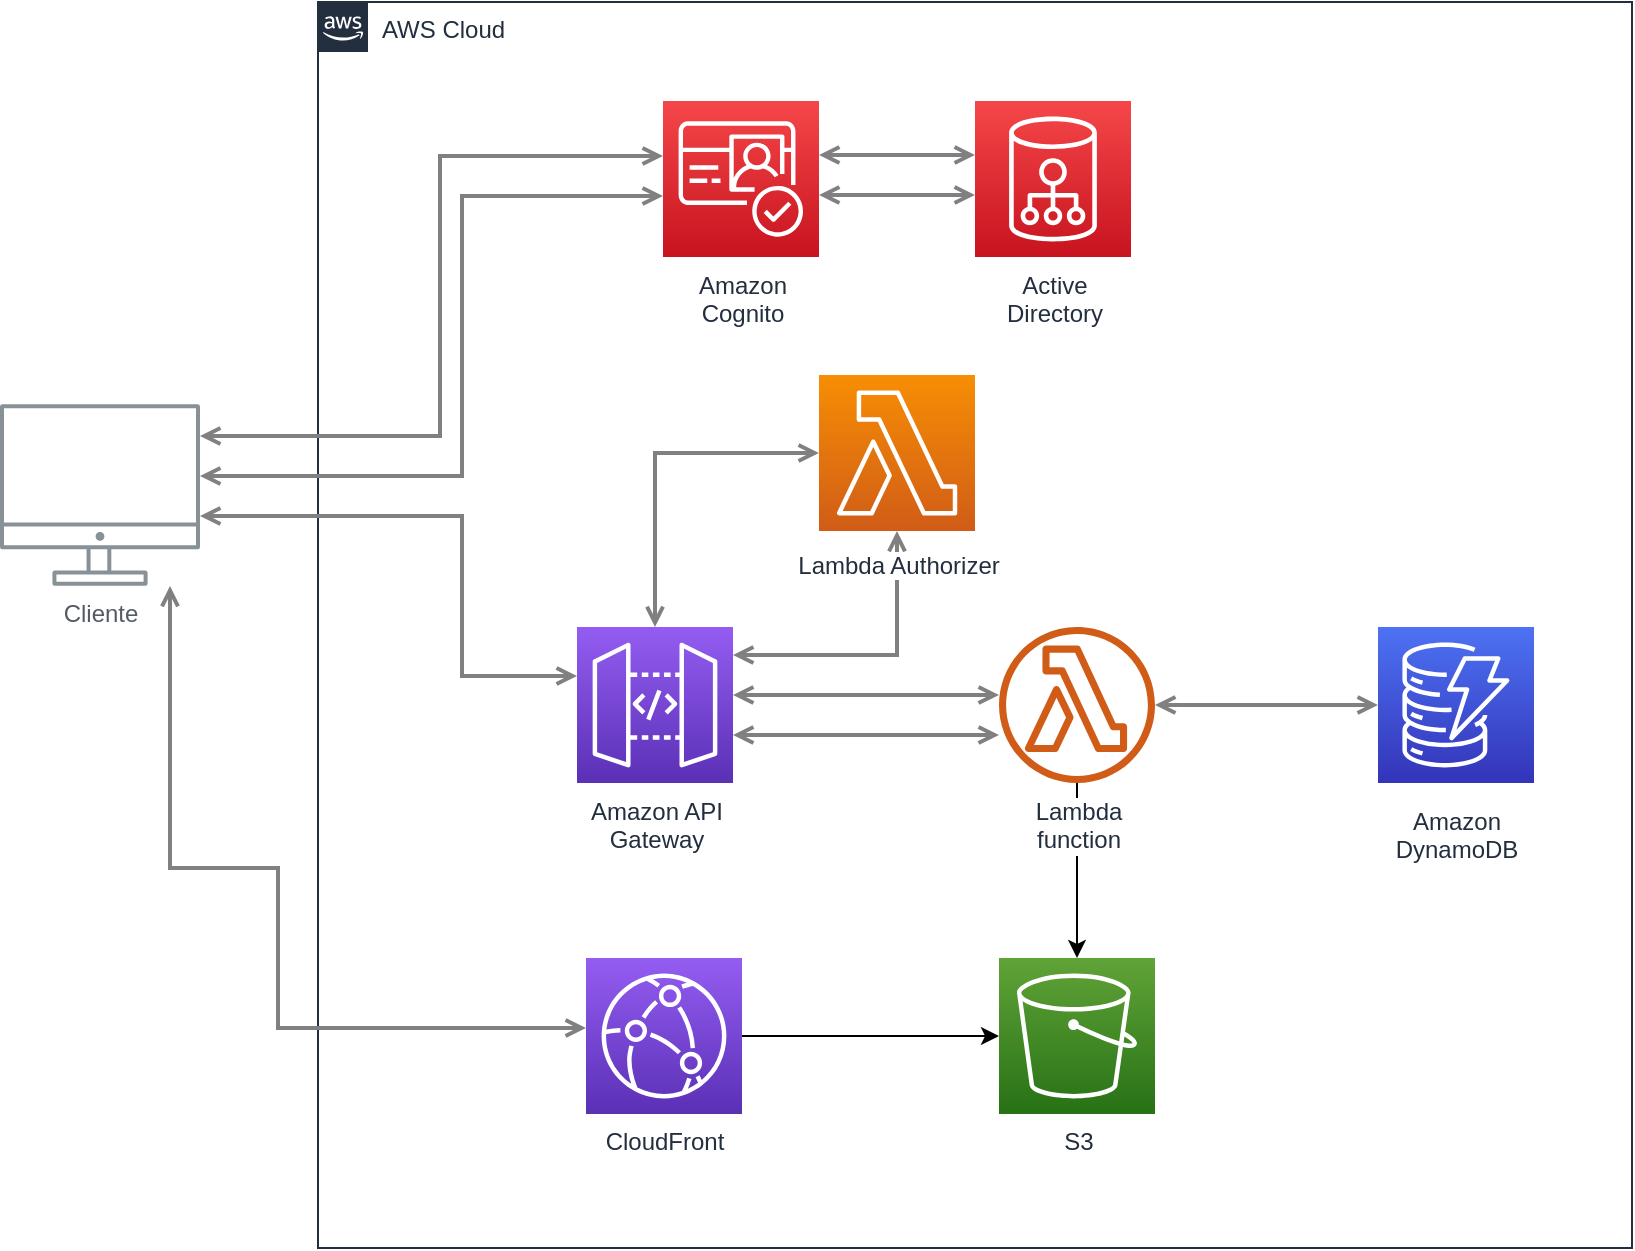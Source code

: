 <mxfile version="15.4.0" type="device" pages="3"><diagram id="Ht1M8jgEwFfnCIfOTk4-" name="Page-1"><mxGraphModel dx="1086" dy="966" grid="0" gridSize="10" guides="1" tooltips="1" connect="1" arrows="1" fold="1" page="1" pageScale="1" pageWidth="1169" pageHeight="827" math="0" shadow="0"><root><mxCell id="0"/><mxCell id="1" parent="0"/><mxCell id="mFo5EkaSAx8XXOyKVwMm-3" value="AWS Cloud" style="points=[[0,0],[0.25,0],[0.5,0],[0.75,0],[1,0],[1,0.25],[1,0.5],[1,0.75],[1,1],[0.75,1],[0.5,1],[0.25,1],[0,1],[0,0.75],[0,0.5],[0,0.25]];outlineConnect=0;gradientColor=none;html=1;whiteSpace=wrap;fontSize=12;fontStyle=0;shape=mxgraph.aws4.group;grIcon=mxgraph.aws4.group_aws_cloud_alt;strokeColor=#232F3E;fillColor=none;verticalAlign=top;align=left;spacingLeft=30;fontColor=#232F3E;dashed=0;" parent="1" vertex="1"><mxGeometry x="330" y="63" width="657" height="623" as="geometry"/></mxCell><mxCell id="UEzPUAAOIrF-is8g5C7q-124" style="edgeStyle=orthogonalEdgeStyle;rounded=0;orthogonalLoop=1;jettySize=auto;html=1;startArrow=open;startFill=0;endArrow=open;endFill=0;strokeWidth=2;strokeColor=#808080;" parent="1" source="UEzPUAAOIrF-is8g5C7q-109" target="UEzPUAAOIrF-is8g5C7q-111" edge="1"><mxGeometry relative="1" as="geometry"><Array as="points"><mxPoint x="391" y="280"/><mxPoint x="391" y="140"/></Array><mxPoint x="350.285" y="279.5" as="sourcePoint"/></mxGeometry></mxCell><mxCell id="UEzPUAAOIrF-is8g5C7q-127" style="edgeStyle=orthogonalEdgeStyle;rounded=0;orthogonalLoop=1;jettySize=auto;html=1;startArrow=open;startFill=0;endArrow=open;endFill=0;strokeWidth=2;strokeColor=#808080;" parent="1" source="UEzPUAAOIrF-is8g5C7q-109" target="UEzPUAAOIrF-is8g5C7q-114" edge="1"><mxGeometry relative="1" as="geometry"><Array as="points"><mxPoint x="402" y="320"/><mxPoint x="402" y="400"/></Array><mxPoint x="350.285" y="319.5" as="sourcePoint"/></mxGeometry></mxCell><mxCell id="UEzPUAAOIrF-is8g5C7q-125" style="edgeStyle=orthogonalEdgeStyle;rounded=0;orthogonalLoop=1;jettySize=auto;html=1;startArrow=open;startFill=0;endArrow=open;endFill=0;strokeWidth=2;strokeColor=#808080;" parent="1" source="UEzPUAAOIrF-is8g5C7q-111" target="UEzPUAAOIrF-is8g5C7q-112" edge="1"><mxGeometry relative="1" as="geometry"><Array as="points"><mxPoint x="620.5" y="139.5"/><mxPoint x="620.5" y="139.5"/></Array></mxGeometry></mxCell><mxCell id="UEzPUAAOIrF-is8g5C7q-126" style="edgeStyle=orthogonalEdgeStyle;rounded=0;orthogonalLoop=1;jettySize=auto;html=1;startArrow=open;startFill=0;endArrow=open;endFill=0;strokeWidth=2;strokeColor=#808080;" parent="1" source="UEzPUAAOIrF-is8g5C7q-113" target="UEzPUAAOIrF-is8g5C7q-114" edge="1"><mxGeometry relative="1" as="geometry"/></mxCell><mxCell id="UEzPUAAOIrF-is8g5C7q-129" style="edgeStyle=orthogonalEdgeStyle;rounded=0;orthogonalLoop=1;jettySize=auto;html=1;startArrow=open;startFill=0;endArrow=open;endFill=0;strokeWidth=2;strokeColor=#808080;" parent="1" source="UEzPUAAOIrF-is8g5C7q-114" target="UEzPUAAOIrF-is8g5C7q-115" edge="1"><mxGeometry relative="1" as="geometry"><Array as="points"><mxPoint x="600.5" y="429.5"/><mxPoint x="600.5" y="429.5"/></Array></mxGeometry></mxCell><mxCell id="UEzPUAAOIrF-is8g5C7q-132" style="edgeStyle=orthogonalEdgeStyle;rounded=0;orthogonalLoop=1;jettySize=auto;html=1;startArrow=open;startFill=0;endArrow=open;endFill=0;strokeWidth=2;strokeColor=#808080;" parent="1" source="UEzPUAAOIrF-is8g5C7q-115" target="UEzPUAAOIrF-is8g5C7q-119" edge="1"><mxGeometry relative="1" as="geometry"><Array as="points"/><mxPoint x="870" y="410" as="targetPoint"/></mxGeometry></mxCell><mxCell id="UEzPUAAOIrF-is8g5C7q-139" style="edgeStyle=orthogonalEdgeStyle;rounded=0;orthogonalLoop=1;jettySize=auto;html=1;startArrow=open;startFill=0;endArrow=open;endFill=0;strokeWidth=2;strokeColor=#808080;" parent="1" source="UEzPUAAOIrF-is8g5C7q-109" target="UEzPUAAOIrF-is8g5C7q-111" edge="1"><mxGeometry relative="1" as="geometry"><mxPoint x="350.285" y="300" as="sourcePoint"/><mxPoint x="512.5" y="162.029" as="targetPoint"/><Array as="points"><mxPoint x="402" y="300"/><mxPoint x="402" y="160"/></Array></mxGeometry></mxCell><mxCell id="UEzPUAAOIrF-is8g5C7q-141" style="edgeStyle=orthogonalEdgeStyle;rounded=0;orthogonalLoop=1;jettySize=auto;html=1;startArrow=open;startFill=0;endArrow=open;endFill=0;strokeWidth=2;strokeColor=#808080;" parent="1" source="UEzPUAAOIrF-is8g5C7q-113" target="UEzPUAAOIrF-is8g5C7q-114" edge="1"><mxGeometry relative="1" as="geometry"><mxPoint x="590.5" y="298.224" as="sourcePoint"/><mxPoint x="508.466" y="385.5" as="targetPoint"/><Array as="points"><mxPoint x="619.5" y="389.5"/></Array></mxGeometry></mxCell><mxCell id="UEzPUAAOIrF-is8g5C7q-142" style="edgeStyle=orthogonalEdgeStyle;rounded=0;orthogonalLoop=1;jettySize=auto;html=1;startArrow=open;startFill=0;endArrow=open;endFill=0;strokeWidth=2;strokeColor=#808080;" parent="1" source="UEzPUAAOIrF-is8g5C7q-114" target="UEzPUAAOIrF-is8g5C7q-115" edge="1"><mxGeometry relative="1" as="geometry"><mxPoint x="547.5" y="424.5" as="sourcePoint"/><mxPoint x="680.5" y="424.5" as="targetPoint"/><Array as="points"><mxPoint x="600.5" y="409.5"/><mxPoint x="600.5" y="409.5"/></Array></mxGeometry></mxCell><mxCell id="UEzPUAAOIrF-is8g5C7q-143" style="edgeStyle=orthogonalEdgeStyle;rounded=0;orthogonalLoop=1;jettySize=auto;html=1;startArrow=open;startFill=0;endArrow=open;endFill=0;strokeWidth=2;strokeColor=#808080;" parent="1" source="UEzPUAAOIrF-is8g5C7q-111" target="UEzPUAAOIrF-is8g5C7q-112" edge="1"><mxGeometry relative="1" as="geometry"><mxPoint x="590.5" y="149.5" as="sourcePoint"/><mxPoint x="668.5" y="149.5" as="targetPoint"/><Array as="points"><mxPoint x="620.5" y="159.5"/><mxPoint x="620.5" y="159.5"/></Array></mxGeometry></mxCell><mxCell id="UEzPUAAOIrF-is8g5C7q-109" value="Cliente" style="outlineConnect=0;gradientColor=none;fontColor=#545B64;strokeColor=none;fillColor=#879196;dashed=0;verticalLabelPosition=bottom;verticalAlign=top;align=center;html=1;fontSize=12;fontStyle=0;aspect=fixed;shape=mxgraph.aws4.illustration_desktop;pointerEvents=1;labelBackgroundColor=#ffffff;" parent="1" vertex="1"><mxGeometry x="171" y="264" width="100" height="91" as="geometry"/></mxCell><mxCell id="UEzPUAAOIrF-is8g5C7q-111" value="Amazon &lt;br&gt;Cognito" style="outlineConnect=0;fontColor=#232F3E;gradientColor=#F54749;gradientDirection=north;fillColor=#C7131F;strokeColor=#ffffff;dashed=0;verticalLabelPosition=bottom;verticalAlign=top;align=center;html=1;fontSize=12;fontStyle=0;aspect=fixed;shape=mxgraph.aws4.resourceIcon;resIcon=mxgraph.aws4.cognito;labelBackgroundColor=#ffffff;" parent="1" vertex="1"><mxGeometry x="502.5" y="112.5" width="78" height="78" as="geometry"/></mxCell><mxCell id="UEzPUAAOIrF-is8g5C7q-112" value="Active&lt;br&gt;Directory" style="outlineConnect=0;fontColor=#232F3E;gradientColor=#F54749;gradientDirection=north;fillColor=#C7131F;strokeColor=#ffffff;dashed=0;verticalLabelPosition=bottom;verticalAlign=top;align=center;html=1;fontSize=12;fontStyle=0;aspect=fixed;shape=mxgraph.aws4.resourceIcon;resIcon=mxgraph.aws4.cloud_directory;labelBackgroundColor=#ffffff;" parent="1" vertex="1"><mxGeometry x="658.5" y="112.5" width="78" height="78" as="geometry"/></mxCell><mxCell id="UEzPUAAOIrF-is8g5C7q-113" value="Lambda Authorizer" style="outlineConnect=0;fontColor=#232F3E;gradientColor=#F78E04;gradientDirection=north;fillColor=#D05C17;strokeColor=#ffffff;dashed=0;verticalLabelPosition=bottom;verticalAlign=top;align=center;html=1;fontSize=12;fontStyle=0;aspect=fixed;shape=mxgraph.aws4.resourceIcon;resIcon=mxgraph.aws4.lambda;labelBackgroundColor=#ffffff;spacingTop=3;" parent="1" vertex="1"><mxGeometry x="580.5" y="249.5" width="78" height="78" as="geometry"/></mxCell><mxCell id="UEzPUAAOIrF-is8g5C7q-114" value="Amazon API&lt;br&gt;Gateway&lt;br&gt;" style="outlineConnect=0;fontColor=#232F3E;gradientColor=#945DF2;gradientDirection=north;fillColor=#5A30B5;strokeColor=#ffffff;dashed=0;verticalLabelPosition=bottom;verticalAlign=top;align=center;html=1;fontSize=12;fontStyle=0;aspect=fixed;shape=mxgraph.aws4.resourceIcon;resIcon=mxgraph.aws4.api_gateway;labelBackgroundColor=#ffffff;" parent="1" vertex="1"><mxGeometry x="459.5" y="375.5" width="78" height="78" as="geometry"/></mxCell><mxCell id="c5Mf4GdkGvzexE9OfMMZ-2" value="" style="edgeStyle=orthogonalEdgeStyle;rounded=0;orthogonalLoop=1;jettySize=auto;html=1;" parent="1" source="UEzPUAAOIrF-is8g5C7q-115" target="c5Mf4GdkGvzexE9OfMMZ-1" edge="1"><mxGeometry relative="1" as="geometry"/></mxCell><mxCell id="UEzPUAAOIrF-is8g5C7q-115" value="Lambda&lt;br&gt;function" style="outlineConnect=0;fontColor=#232F3E;gradientColor=none;fillColor=#D05C17;strokeColor=none;dashed=0;verticalLabelPosition=bottom;verticalAlign=top;align=center;html=1;fontSize=12;fontStyle=0;aspect=fixed;pointerEvents=1;shape=mxgraph.aws4.lambda_function;labelBackgroundColor=#ffffff;" parent="1" vertex="1"><mxGeometry x="670.5" y="375.5" width="78" height="78" as="geometry"/></mxCell><mxCell id="UEzPUAAOIrF-is8g5C7q-119" value="Amazon&lt;br&gt;DynamoDB&lt;br&gt;" style="outlineConnect=0;fontColor=#232F3E;gradientColor=#4D72F3;gradientDirection=north;fillColor=#3334B9;strokeColor=#ffffff;dashed=0;verticalLabelPosition=bottom;verticalAlign=top;align=center;html=1;fontSize=12;fontStyle=0;aspect=fixed;shape=mxgraph.aws4.resourceIcon;resIcon=mxgraph.aws4.dynamodb;labelBackgroundColor=#ffffff;spacingTop=5;" parent="1" vertex="1"><mxGeometry x="860.0" y="375.5" width="78" height="78" as="geometry"/></mxCell><mxCell id="c5Mf4GdkGvzexE9OfMMZ-1" value="S3" style="sketch=0;points=[[0,0,0],[0.25,0,0],[0.5,0,0],[0.75,0,0],[1,0,0],[0,1,0],[0.25,1,0],[0.5,1,0],[0.75,1,0],[1,1,0],[0,0.25,0],[0,0.5,0],[0,0.75,0],[1,0.25,0],[1,0.5,0],[1,0.75,0]];outlineConnect=0;fontColor=#232F3E;gradientColor=#60A337;gradientDirection=north;fillColor=#277116;strokeColor=#ffffff;dashed=0;verticalLabelPosition=bottom;verticalAlign=top;align=center;html=1;fontSize=12;fontStyle=0;aspect=fixed;shape=mxgraph.aws4.resourceIcon;resIcon=mxgraph.aws4.s3;" parent="1" vertex="1"><mxGeometry x="670.5" y="541" width="78" height="78" as="geometry"/></mxCell><mxCell id="lFYGFiBwrJDPJQBs02ER-4" style="edgeStyle=orthogonalEdgeStyle;rounded=0;orthogonalLoop=1;jettySize=auto;html=1;" parent="1" source="lFYGFiBwrJDPJQBs02ER-1" target="c5Mf4GdkGvzexE9OfMMZ-1" edge="1"><mxGeometry relative="1" as="geometry"/></mxCell><mxCell id="lFYGFiBwrJDPJQBs02ER-1" value="CloudFront" style="sketch=0;points=[[0,0,0],[0.25,0,0],[0.5,0,0],[0.75,0,0],[1,0,0],[0,1,0],[0.25,1,0],[0.5,1,0],[0.75,1,0],[1,1,0],[0,0.25,0],[0,0.5,0],[0,0.75,0],[1,0.25,0],[1,0.5,0],[1,0.75,0]];outlineConnect=0;fontColor=#232F3E;gradientColor=#945DF2;gradientDirection=north;fillColor=#5A30B5;strokeColor=#ffffff;dashed=0;verticalLabelPosition=bottom;verticalAlign=top;align=center;html=1;fontSize=12;fontStyle=0;aspect=fixed;shape=mxgraph.aws4.resourceIcon;resIcon=mxgraph.aws4.cloudfront;" parent="1" vertex="1"><mxGeometry x="464" y="541" width="78" height="78" as="geometry"/></mxCell><mxCell id="oXmO7fp7e9xLLPIQp-6g-2" style="edgeStyle=orthogonalEdgeStyle;rounded=0;orthogonalLoop=1;jettySize=auto;html=1;startArrow=open;startFill=0;endArrow=open;endFill=0;strokeWidth=2;strokeColor=#808080;" parent="1" source="UEzPUAAOIrF-is8g5C7q-109" target="lFYGFiBwrJDPJQBs02ER-1" edge="1"><mxGeometry relative="1" as="geometry"><Array as="points"><mxPoint x="256" y="496"/><mxPoint x="310" y="496"/><mxPoint x="310" y="576"/></Array><mxPoint x="179" y="496" as="sourcePoint"/><mxPoint x="367.5" y="576" as="targetPoint"/></mxGeometry></mxCell></root></mxGraphModel></diagram><diagram name="Copy of Page-2" id="VWBTQkjec27DeLgi0OwK"><mxGraphModel dx="1086" dy="966" grid="0" gridSize="10" guides="1" tooltips="1" connect="1" arrows="1" fold="1" page="1" pageScale="1" pageWidth="1169" pageHeight="827" background="none" math="0" shadow="1"><root><mxCell id="75SngL7OQuc_Qd02LCVd-0"/><mxCell id="75SngL7OQuc_Qd02LCVd-1" parent="75SngL7OQuc_Qd02LCVd-0"/><mxCell id="75SngL7OQuc_Qd02LCVd-2" value="AWS Cloud" style="points=[[0,0],[0.25,0],[0.5,0],[0.75,0],[1,0],[1,0.25],[1,0.5],[1,0.75],[1,1],[0.75,1],[0.5,1],[0.25,1],[0,1],[0,0.75],[0,0.5],[0,0.25]];outlineConnect=0;gradientColor=none;html=1;whiteSpace=wrap;fontSize=12;fontStyle=0;shape=mxgraph.aws4.group;grIcon=mxgraph.aws4.group_aws_cloud_alt;strokeColor=#232F3E;fillColor=none;verticalAlign=top;align=left;spacingLeft=30;fontColor=#232F3E;dashed=0;" parent="75SngL7OQuc_Qd02LCVd-1" vertex="1"><mxGeometry x="223.5" y="378" width="516.5" height="332" as="geometry"/></mxCell><mxCell id="75SngL7OQuc_Qd02LCVd-3" value="" style="shape=image;verticalLabelPosition=bottom;labelBackgroundColor=#ffffff;verticalAlign=top;aspect=fixed;imageAspect=0;image=https://awscomputeblogimages.s3-us-west-2.amazonaws.com/urlshortener_admin.png;" parent="75SngL7OQuc_Qd02LCVd-1" vertex="1"><mxGeometry x="480" y="539.91" width="242" height="160.09" as="geometry"/></mxCell><mxCell id="75SngL7OQuc_Qd02LCVd-4" value="" style="shape=image;verticalLabelPosition=bottom;labelBackgroundColor=#ffffff;verticalAlign=top;aspect=fixed;imageAspect=0;image=https://awscomputeblogimages.s3-us-west-2.amazonaws.com/urlshortener_url.png;" parent="75SngL7OQuc_Qd02LCVd-1" vertex="1"><mxGeometry x="40" y="1145.86" width="233" height="154.14" as="geometry"/></mxCell><mxCell id="75SngL7OQuc_Qd02LCVd-5" style="edgeStyle=orthogonalEdgeStyle;rounded=0;orthogonalLoop=1;jettySize=auto;html=1;" parent="75SngL7OQuc_Qd02LCVd-1" source="75SngL7OQuc_Qd02LCVd-6" target="75SngL7OQuc_Qd02LCVd-8" edge="1"><mxGeometry relative="1" as="geometry"/></mxCell><mxCell id="75SngL7OQuc_Qd02LCVd-6" value="" style="shape=image;verticalLabelPosition=bottom;labelBackgroundColor=#ffffff;verticalAlign=top;aspect=fixed;imageAspect=0;image=https://miro.medium.com/max/1400/1*Fa5CfrBupId1VTVYmEI7iw.png;" parent="75SngL7OQuc_Qd02LCVd-1" vertex="1"><mxGeometry x="211" y="60.0" width="240" height="180.92" as="geometry"/></mxCell><mxCell id="75SngL7OQuc_Qd02LCVd-7" style="edgeStyle=orthogonalEdgeStyle;rounded=0;orthogonalLoop=1;jettySize=auto;html=1;" parent="75SngL7OQuc_Qd02LCVd-1" source="75SngL7OQuc_Qd02LCVd-8" target="75SngL7OQuc_Qd02LCVd-9" edge="1"><mxGeometry relative="1" as="geometry"/></mxCell><mxCell id="75SngL7OQuc_Qd02LCVd-8" value="Amazon &lt;br&gt;Cognito" style="outlineConnect=0;fontColor=#232F3E;gradientColor=#F54749;gradientDirection=north;fillColor=#C7131F;strokeColor=#ffffff;dashed=0;verticalLabelPosition=bottom;verticalAlign=top;align=center;html=1;fontSize=12;fontStyle=0;aspect=fixed;shape=mxgraph.aws4.resourceIcon;resIcon=mxgraph.aws4.cognito;labelBackgroundColor=#ffffff;" parent="75SngL7OQuc_Qd02LCVd-1" vertex="1"><mxGeometry x="571" y="111.46" width="78" height="78" as="geometry"/></mxCell><mxCell id="75SngL7OQuc_Qd02LCVd-9" value="Users" style="outlineConnect=0;fontColor=#232F3E;gradientColor=#F54749;gradientDirection=north;fillColor=#C7131F;strokeColor=#ffffff;dashed=0;verticalLabelPosition=bottom;verticalAlign=top;align=center;html=1;fontSize=12;fontStyle=0;aspect=fixed;shape=mxgraph.aws4.resourceIcon;resIcon=mxgraph.aws4.cloud_directory;labelBackgroundColor=#ffffff;" parent="75SngL7OQuc_Qd02LCVd-1" vertex="1"><mxGeometry x="731" y="111.46" width="78" height="78" as="geometry"/></mxCell><mxCell id="75SngL7OQuc_Qd02LCVd-10" style="edgeStyle=orthogonalEdgeStyle;rounded=0;orthogonalLoop=1;jettySize=auto;html=1;" parent="75SngL7OQuc_Qd02LCVd-1" source="75SngL7OQuc_Qd02LCVd-16" target="75SngL7OQuc_Qd02LCVd-13" edge="1"><mxGeometry relative="1" as="geometry"><mxPoint x="210" y="459.583" as="sourcePoint"/></mxGeometry></mxCell><mxCell id="75SngL7OQuc_Qd02LCVd-11" value="GET /admin/index.html" style="edgeLabel;html=1;align=center;verticalAlign=middle;resizable=0;points=[];" parent="75SngL7OQuc_Qd02LCVd-10" vertex="1" connectable="0"><mxGeometry x="-0.732" y="-2" relative="1" as="geometry"><mxPoint x="52" y="-15" as="offset"/></mxGeometry></mxCell><mxCell id="75SngL7OQuc_Qd02LCVd-12" style="edgeStyle=orthogonalEdgeStyle;rounded=0;orthogonalLoop=1;jettySize=auto;html=1;" parent="75SngL7OQuc_Qd02LCVd-1" source="75SngL7OQuc_Qd02LCVd-13" target="75SngL7OQuc_Qd02LCVd-15" edge="1"><mxGeometry relative="1" as="geometry"/></mxCell><mxCell id="75SngL7OQuc_Qd02LCVd-13" value="CloudFront" style="sketch=0;points=[[0,0,0],[0.25,0,0],[0.5,0,0],[0.75,0,0],[1,0,0],[0,1,0],[0.25,1,0],[0.5,1,0],[0.75,1,0],[1,1,0],[0,0.25,0],[0,0.5,0],[0,0.75,0],[1,0.25,0],[1,0.5,0],[1,0.75,0]];outlineConnect=0;fontColor=#232F3E;gradientColor=#945DF2;gradientDirection=north;fillColor=#5A30B5;strokeColor=#ffffff;dashed=0;verticalLabelPosition=bottom;verticalAlign=top;align=center;html=1;fontSize=12;fontStyle=0;aspect=fixed;shape=mxgraph.aws4.resourceIcon;resIcon=mxgraph.aws4.cloudfront;" parent="75SngL7OQuc_Qd02LCVd-1" vertex="1"><mxGeometry x="350" y="404" width="78" height="78" as="geometry"/></mxCell><mxCell id="75SngL7OQuc_Qd02LCVd-14" style="edgeStyle=orthogonalEdgeStyle;rounded=0;orthogonalLoop=1;jettySize=auto;html=1;" parent="75SngL7OQuc_Qd02LCVd-1" source="75SngL7OQuc_Qd02LCVd-15" target="75SngL7OQuc_Qd02LCVd-3" edge="1"><mxGeometry relative="1" as="geometry"/></mxCell><mxCell id="75SngL7OQuc_Qd02LCVd-15" value="S3" style="sketch=0;points=[[0,0,0],[0.25,0,0],[0.5,0,0],[0.75,0,0],[1,0,0],[0,1,0],[0.25,1,0],[0.5,1,0],[0.75,1,0],[1,1,0],[0,0.25,0],[0,0.5,0],[0,0.75,0],[1,0.25,0],[1,0.5,0],[1,0.75,0]];outlineConnect=0;fontColor=#232F3E;gradientColor=#60A337;gradientDirection=north;fillColor=#277116;strokeColor=#ffffff;dashed=0;verticalLabelPosition=bottom;verticalAlign=top;align=center;html=1;fontSize=12;fontStyle=0;aspect=fixed;shape=mxgraph.aws4.resourceIcon;resIcon=mxgraph.aws4.s3;" parent="75SngL7OQuc_Qd02LCVd-1" vertex="1"><mxGeometry x="546" y="404" width="78" height="78" as="geometry"/></mxCell><mxCell id="75SngL7OQuc_Qd02LCVd-16" value="devices" style="sketch=0;outlineConnect=0;gradientColor=none;fontColor=#545B64;strokeColor=none;fillColor=#879196;dashed=0;verticalLabelPosition=bottom;verticalAlign=top;align=center;html=1;fontSize=12;fontStyle=0;aspect=fixed;shape=mxgraph.aws4.illustration_devices;pointerEvents=1" parent="75SngL7OQuc_Qd02LCVd-1" vertex="1"><mxGeometry x="80" y="406.5" width="100" height="73" as="geometry"/></mxCell><mxCell id="75SngL7OQuc_Qd02LCVd-17" style="edgeStyle=orthogonalEdgeStyle;rounded=0;orthogonalLoop=1;jettySize=auto;html=1;" parent="75SngL7OQuc_Qd02LCVd-1" source="75SngL7OQuc_Qd02LCVd-20" target="75SngL7OQuc_Qd02LCVd-29" edge="1"><mxGeometry relative="1" as="geometry"><Array as="points"><mxPoint x="370" y="939"/></Array></mxGeometry></mxCell><mxCell id="75SngL7OQuc_Qd02LCVd-18" value="POST /prod" style="edgeLabel;html=1;align=center;verticalAlign=middle;resizable=0;points=[];" parent="75SngL7OQuc_Qd02LCVd-17" vertex="1" connectable="0"><mxGeometry x="-0.736" y="-2" relative="1" as="geometry"><mxPoint x="25" y="-11" as="offset"/></mxGeometry></mxCell><mxCell id="75SngL7OQuc_Qd02LCVd-19" style="edgeStyle=orthogonalEdgeStyle;rounded=0;orthogonalLoop=1;jettySize=auto;html=1;" parent="75SngL7OQuc_Qd02LCVd-1" source="75SngL7OQuc_Qd02LCVd-20" target="75SngL7OQuc_Qd02LCVd-4" edge="1"><mxGeometry relative="1" as="geometry"/></mxCell><mxCell id="75SngL7OQuc_Qd02LCVd-20" value="" style="shape=image;verticalLabelPosition=bottom;labelBackgroundColor=#ffffff;verticalAlign=top;aspect=fixed;imageAspect=0;image=https://awscomputeblogimages.s3-us-west-2.amazonaws.com/urlshortener_admin.png;" parent="75SngL7OQuc_Qd02LCVd-1" vertex="1"><mxGeometry x="35.5" y="858.96" width="242" height="160.09" as="geometry"/></mxCell><mxCell id="75SngL7OQuc_Qd02LCVd-21" value="AWS Cloud" style="points=[[0,0],[0.25,0],[0.5,0],[0.75,0],[1,0],[1,0.25],[1,0.5],[1,0.75],[1,1],[0.75,1],[0.5,1],[0.25,1],[0,1],[0,0.75],[0,0.5],[0,0.25]];outlineConnect=0;gradientColor=none;html=1;whiteSpace=wrap;fontSize=12;fontStyle=0;shape=mxgraph.aws4.group;grIcon=mxgraph.aws4.group_aws_cloud_alt;strokeColor=#232F3E;fillColor=none;verticalAlign=top;align=left;spacingLeft=30;fontColor=#232F3E;dashed=0;" parent="75SngL7OQuc_Qd02LCVd-1" vertex="1"><mxGeometry x="326" y="858.96" width="516.5" height="481.04" as="geometry"/></mxCell><mxCell id="75SngL7OQuc_Qd02LCVd-22" style="edgeStyle=orthogonalEdgeStyle;rounded=0;orthogonalLoop=1;jettySize=auto;html=1;startArrow=open;startFill=0;endArrow=open;endFill=0;strokeWidth=2;strokeColor=#808080;" parent="75SngL7OQuc_Qd02LCVd-1" source="75SngL7OQuc_Qd02LCVd-27" target="75SngL7OQuc_Qd02LCVd-29" edge="1"><mxGeometry relative="1" as="geometry"><Array as="points"><mxPoint x="400" y="939"/></Array></mxGeometry></mxCell><mxCell id="75SngL7OQuc_Qd02LCVd-23" style="edgeStyle=orthogonalEdgeStyle;rounded=0;orthogonalLoop=1;jettySize=auto;html=1;startArrow=open;startFill=0;endArrow=open;endFill=0;strokeWidth=2;strokeColor=#808080;" parent="75SngL7OQuc_Qd02LCVd-1" source="75SngL7OQuc_Qd02LCVd-29" target="75SngL7OQuc_Qd02LCVd-31" edge="1"><mxGeometry relative="1" as="geometry"><Array as="points"><mxPoint x="491" y="1080"/><mxPoint x="491" y="1080"/></Array></mxGeometry></mxCell><mxCell id="75SngL7OQuc_Qd02LCVd-24" style="edgeStyle=orthogonalEdgeStyle;rounded=0;orthogonalLoop=1;jettySize=auto;html=1;startArrow=open;startFill=0;endArrow=open;endFill=0;strokeWidth=2;strokeColor=#808080;" parent="75SngL7OQuc_Qd02LCVd-1" source="75SngL7OQuc_Qd02LCVd-31" target="75SngL7OQuc_Qd02LCVd-32" edge="1"><mxGeometry relative="1" as="geometry"><Array as="points"/><mxPoint x="760.5" y="1060.5" as="targetPoint"/></mxGeometry></mxCell><mxCell id="75SngL7OQuc_Qd02LCVd-25" style="edgeStyle=orthogonalEdgeStyle;rounded=0;orthogonalLoop=1;jettySize=auto;html=1;startArrow=open;startFill=0;endArrow=open;endFill=0;strokeWidth=2;strokeColor=#808080;" parent="75SngL7OQuc_Qd02LCVd-1" source="75SngL7OQuc_Qd02LCVd-27" target="75SngL7OQuc_Qd02LCVd-29" edge="1"><mxGeometry relative="1" as="geometry"><mxPoint x="481" y="948.724" as="sourcePoint"/><mxPoint x="398.966" y="1036" as="targetPoint"/><Array as="points"><mxPoint x="510" y="1040"/></Array></mxGeometry></mxCell><mxCell id="75SngL7OQuc_Qd02LCVd-26" style="edgeStyle=orthogonalEdgeStyle;rounded=0;orthogonalLoop=1;jettySize=auto;html=1;startArrow=open;startFill=0;endArrow=open;endFill=0;strokeWidth=2;strokeColor=#808080;" parent="75SngL7OQuc_Qd02LCVd-1" source="75SngL7OQuc_Qd02LCVd-29" target="75SngL7OQuc_Qd02LCVd-31" edge="1"><mxGeometry relative="1" as="geometry"><mxPoint x="438" y="1075" as="sourcePoint"/><mxPoint x="571" y="1075" as="targetPoint"/><Array as="points"><mxPoint x="491" y="1060"/><mxPoint x="491" y="1060"/></Array></mxGeometry></mxCell><mxCell id="75SngL7OQuc_Qd02LCVd-27" value="Lambda Authorizer" style="outlineConnect=0;fontColor=#232F3E;gradientColor=#F78E04;gradientDirection=north;fillColor=#D05C17;strokeColor=#ffffff;dashed=0;verticalLabelPosition=bottom;verticalAlign=top;align=center;html=1;fontSize=12;fontStyle=0;aspect=fixed;shape=mxgraph.aws4.resourceIcon;resIcon=mxgraph.aws4.lambda;labelBackgroundColor=#ffffff;spacingTop=3;" parent="75SngL7OQuc_Qd02LCVd-1" vertex="1"><mxGeometry x="471" y="900" width="78" height="78" as="geometry"/></mxCell><mxCell id="75SngL7OQuc_Qd02LCVd-28" style="edgeStyle=orthogonalEdgeStyle;rounded=0;orthogonalLoop=1;jettySize=auto;html=1;entryX=0.998;entryY=0.72;entryDx=0;entryDy=0;entryPerimeter=0;" parent="75SngL7OQuc_Qd02LCVd-1" source="75SngL7OQuc_Qd02LCVd-29" target="75SngL7OQuc_Qd02LCVd-20" edge="1"><mxGeometry relative="1" as="geometry"/></mxCell><mxCell id="75SngL7OQuc_Qd02LCVd-29" value="Amazon API&lt;br&gt;Gateway&lt;br&gt;" style="outlineConnect=0;fontColor=#232F3E;gradientColor=#945DF2;gradientDirection=north;fillColor=#5A30B5;strokeColor=#ffffff;dashed=0;verticalLabelPosition=bottom;verticalAlign=top;align=center;html=1;fontSize=12;fontStyle=0;aspect=fixed;shape=mxgraph.aws4.resourceIcon;resIcon=mxgraph.aws4.api_gateway;labelBackgroundColor=#ffffff;" parent="75SngL7OQuc_Qd02LCVd-1" vertex="1"><mxGeometry x="350" y="1026" width="78" height="78" as="geometry"/></mxCell><mxCell id="75SngL7OQuc_Qd02LCVd-30" style="edgeStyle=orthogonalEdgeStyle;rounded=0;orthogonalLoop=1;jettySize=auto;html=1;" parent="75SngL7OQuc_Qd02LCVd-1" source="75SngL7OQuc_Qd02LCVd-31" target="75SngL7OQuc_Qd02LCVd-42" edge="1"><mxGeometry relative="1" as="geometry"/></mxCell><mxCell id="75SngL7OQuc_Qd02LCVd-31" value="Lambda&lt;br&gt;function" style="outlineConnect=0;fontColor=#232F3E;gradientColor=none;fillColor=#D05C17;strokeColor=none;dashed=0;verticalLabelPosition=bottom;verticalAlign=top;align=center;html=1;fontSize=12;fontStyle=0;aspect=fixed;pointerEvents=1;shape=mxgraph.aws4.lambda_function;labelBackgroundColor=#ffffff;" parent="75SngL7OQuc_Qd02LCVd-1" vertex="1"><mxGeometry x="561" y="1026" width="78" height="78" as="geometry"/></mxCell><mxCell id="75SngL7OQuc_Qd02LCVd-32" value="Amazon&lt;br&gt;DynamoDB&lt;br&gt;" style="outlineConnect=0;fontColor=#232F3E;gradientColor=#4D72F3;gradientDirection=north;fillColor=#3334B9;strokeColor=#ffffff;dashed=0;verticalLabelPosition=bottom;verticalAlign=top;align=center;html=1;fontSize=12;fontStyle=0;aspect=fixed;shape=mxgraph.aws4.resourceIcon;resIcon=mxgraph.aws4.dynamodb;labelBackgroundColor=#ffffff;spacingTop=5;" parent="75SngL7OQuc_Qd02LCVd-1" vertex="1"><mxGeometry x="750.5" y="1026" width="78" height="78" as="geometry"/></mxCell><mxCell id="75SngL7OQuc_Qd02LCVd-33" value="AWS Cloud" style="points=[[0,0],[0.25,0],[0.5,0],[0.75,0],[1,0],[1,0.25],[1,0.5],[1,0.75],[1,1],[0.75,1],[0.5,1],[0.25,1],[0,1],[0,0.75],[0,0.5],[0,0.25]];outlineConnect=0;gradientColor=none;html=1;whiteSpace=wrap;fontSize=12;fontStyle=0;shape=mxgraph.aws4.group;grIcon=mxgraph.aws4.group_aws_cloud_alt;strokeColor=#232F3E;fillColor=none;verticalAlign=top;align=left;spacingLeft=30;fontColor=#232F3E;dashed=0;" parent="75SngL7OQuc_Qd02LCVd-1" vertex="1"><mxGeometry x="302.5" y="1440" width="672.5" height="391" as="geometry"/></mxCell><mxCell id="75SngL7OQuc_Qd02LCVd-34" style="edgeStyle=orthogonalEdgeStyle;rounded=0;orthogonalLoop=1;jettySize=auto;html=1;" parent="75SngL7OQuc_Qd02LCVd-1" source="75SngL7OQuc_Qd02LCVd-40" target="75SngL7OQuc_Qd02LCVd-37" edge="1"><mxGeometry relative="1" as="geometry"><mxPoint x="289" y="1521.583" as="sourcePoint"/></mxGeometry></mxCell><mxCell id="75SngL7OQuc_Qd02LCVd-35" value="GET /*" style="edgeLabel;html=1;align=center;verticalAlign=middle;resizable=0;points=[];" parent="75SngL7OQuc_Qd02LCVd-34" vertex="1" connectable="0"><mxGeometry x="-0.302" y="3" relative="1" as="geometry"><mxPoint x="-19" y="-2" as="offset"/></mxGeometry></mxCell><mxCell id="75SngL7OQuc_Qd02LCVd-36" style="edgeStyle=orthogonalEdgeStyle;rounded=0;orthogonalLoop=1;jettySize=auto;html=1;" parent="75SngL7OQuc_Qd02LCVd-1" source="75SngL7OQuc_Qd02LCVd-37" target="75SngL7OQuc_Qd02LCVd-50" edge="1"><mxGeometry relative="1" as="geometry"><mxPoint x="625" y="1505" as="targetPoint"/></mxGeometry></mxCell><mxCell id="75SngL7OQuc_Qd02LCVd-37" value="CloudFront" style="sketch=0;points=[[0,0,0],[0.25,0,0],[0.5,0,0],[0.75,0,0],[1,0,0],[0,1,0],[0.25,1,0],[0.5,1,0],[0.75,1,0],[1,1,0],[0,0.25,0],[0,0.5,0],[0,0.75,0],[1,0.25,0],[1,0.5,0],[1,0.75,0]];outlineConnect=0;fontColor=#232F3E;gradientColor=#945DF2;gradientDirection=north;fillColor=#5A30B5;strokeColor=#ffffff;dashed=0;verticalLabelPosition=bottom;verticalAlign=top;align=center;html=1;fontSize=12;fontStyle=0;aspect=fixed;shape=mxgraph.aws4.resourceIcon;resIcon=mxgraph.aws4.cloudfront;" parent="75SngL7OQuc_Qd02LCVd-1" vertex="1"><mxGeometry x="429" y="1466" width="78" height="78" as="geometry"/></mxCell><mxCell id="75SngL7OQuc_Qd02LCVd-40" value="devices" style="sketch=0;outlineConnect=0;gradientColor=none;fontColor=#545B64;strokeColor=none;fillColor=#879196;dashed=0;verticalLabelPosition=bottom;verticalAlign=top;align=center;html=1;fontSize=12;fontStyle=0;aspect=fixed;shape=mxgraph.aws4.illustration_devices;pointerEvents=1" parent="75SngL7OQuc_Qd02LCVd-1" vertex="1"><mxGeometry x="130" y="1468.5" width="100" height="73" as="geometry"/></mxCell><mxCell id="75SngL7OQuc_Qd02LCVd-41" style="edgeStyle=orthogonalEdgeStyle;rounded=0;orthogonalLoop=1;jettySize=auto;html=1;" parent="75SngL7OQuc_Qd02LCVd-1" source="75SngL7OQuc_Qd02LCVd-42" target="75SngL7OQuc_Qd02LCVd-43" edge="1"><mxGeometry relative="1" as="geometry"/></mxCell><mxCell id="75SngL7OQuc_Qd02LCVd-42" value="S3" style="sketch=0;points=[[0,0,0],[0.25,0,0],[0.5,0,0],[0.75,0,0],[1,0,0],[0,1,0],[0.25,1,0],[0.5,1,0],[0.75,1,0],[1,1,0],[0,0.25,0],[0,0.5,0],[0,0.75,0],[1,0.25,0],[1,0.5,0],[1,0.75,0]];outlineConnect=0;fontColor=#232F3E;gradientColor=#60A337;gradientDirection=north;fillColor=#277116;strokeColor=#ffffff;dashed=0;verticalLabelPosition=bottom;verticalAlign=top;align=center;html=1;fontSize=12;fontStyle=0;aspect=fixed;shape=mxgraph.aws4.resourceIcon;resIcon=mxgraph.aws4.s3;" parent="75SngL7OQuc_Qd02LCVd-1" vertex="1"><mxGeometry x="561" y="1190.96" width="78" height="78" as="geometry"/></mxCell><mxCell id="75SngL7OQuc_Qd02LCVd-43" value="HTML&lt;br&gt;Metada&lt;br&gt;Redirect" style="shape=note2;boundedLbl=1;whiteSpace=wrap;html=1;size=25;verticalAlign=top;align=center;fillColor=default;" parent="75SngL7OQuc_Qd02LCVd-1" vertex="1"><mxGeometry x="690" y="1210" width="109" height="80" as="geometry"/></mxCell><mxCell id="75SngL7OQuc_Qd02LCVd-44" value="HTML&lt;br&gt;Metada&lt;br&gt;Redirect" style="shape=note2;boundedLbl=1;whiteSpace=wrap;html=1;size=25;verticalAlign=top;align=center;fillColor=default;" parent="75SngL7OQuc_Qd02LCVd-1" vertex="1"><mxGeometry x="700" y="1220" width="109" height="80" as="geometry"/></mxCell><mxCell id="75SngL7OQuc_Qd02LCVd-45" value="HTML&lt;br&gt;Metada&lt;br&gt;Redirect" style="shape=note2;boundedLbl=1;whiteSpace=wrap;html=1;size=25;verticalAlign=top;align=center;fillColor=default;" parent="75SngL7OQuc_Qd02LCVd-1" vertex="1"><mxGeometry x="710" y="1230" width="109" height="80" as="geometry"/></mxCell><mxCell id="75SngL7OQuc_Qd02LCVd-47" style="edgeStyle=orthogonalEdgeStyle;rounded=0;orthogonalLoop=1;jettySize=auto;html=1;startArrow=open;startFill=0;endArrow=open;endFill=0;strokeWidth=2;strokeColor=#808080;" parent="75SngL7OQuc_Qd02LCVd-1" source="75SngL7OQuc_Qd02LCVd-50" target="75SngL7OQuc_Qd02LCVd-52" edge="1"><mxGeometry relative="1" as="geometry"><Array as="points"><mxPoint x="575" y="1662"/><mxPoint x="575" y="1662"/></Array></mxGeometry></mxCell><mxCell id="75SngL7OQuc_Qd02LCVd-48" style="edgeStyle=orthogonalEdgeStyle;rounded=0;orthogonalLoop=1;jettySize=auto;html=1;startArrow=open;startFill=0;endArrow=open;endFill=0;strokeWidth=2;strokeColor=#808080;" parent="75SngL7OQuc_Qd02LCVd-1" source="75SngL7OQuc_Qd02LCVd-52" target="75SngL7OQuc_Qd02LCVd-53" edge="1"><mxGeometry relative="1" as="geometry"><Array as="points"/><mxPoint x="844.5" y="1642.5" as="targetPoint"/></mxGeometry></mxCell><mxCell id="75SngL7OQuc_Qd02LCVd-49" style="edgeStyle=orthogonalEdgeStyle;rounded=0;orthogonalLoop=1;jettySize=auto;html=1;startArrow=open;startFill=0;endArrow=open;endFill=0;strokeWidth=2;strokeColor=#808080;" parent="75SngL7OQuc_Qd02LCVd-1" source="75SngL7OQuc_Qd02LCVd-50" target="75SngL7OQuc_Qd02LCVd-52" edge="1"><mxGeometry relative="1" as="geometry"><mxPoint x="522" y="1657" as="sourcePoint"/><mxPoint x="655" y="1657" as="targetPoint"/><Array as="points"><mxPoint x="575" y="1642"/><mxPoint x="575" y="1642"/></Array></mxGeometry></mxCell><mxCell id="75SngL7OQuc_Qd02LCVd-50" value="Amazon API&lt;br&gt;Gateway&lt;br&gt;" style="outlineConnect=0;fontColor=#232F3E;gradientColor=#945DF2;gradientDirection=north;fillColor=#5A30B5;strokeColor=#ffffff;dashed=0;verticalLabelPosition=bottom;verticalAlign=top;align=center;html=1;fontSize=12;fontStyle=0;aspect=fixed;shape=mxgraph.aws4.resourceIcon;resIcon=mxgraph.aws4.api_gateway;labelBackgroundColor=#ffffff;" parent="75SngL7OQuc_Qd02LCVd-1" vertex="1"><mxGeometry x="434" y="1608" width="78" height="78" as="geometry"/></mxCell><mxCell id="75SngL7OQuc_Qd02LCVd-52" value="Lambda&lt;br&gt;function" style="outlineConnect=0;fontColor=#232F3E;gradientColor=none;fillColor=#D05C17;strokeColor=none;dashed=0;verticalLabelPosition=bottom;verticalAlign=top;align=center;html=1;fontSize=12;fontStyle=0;aspect=fixed;pointerEvents=1;shape=mxgraph.aws4.lambda_function;labelBackgroundColor=#ffffff;" parent="75SngL7OQuc_Qd02LCVd-1" vertex="1"><mxGeometry x="645" y="1608" width="78" height="78" as="geometry"/></mxCell><mxCell id="75SngL7OQuc_Qd02LCVd-53" value="Amazon&lt;br&gt;DynamoDB&lt;br&gt;" style="outlineConnect=0;fontColor=#232F3E;gradientColor=#4D72F3;gradientDirection=north;fillColor=#3334B9;strokeColor=#ffffff;dashed=0;verticalLabelPosition=bottom;verticalAlign=top;align=center;html=1;fontSize=12;fontStyle=0;aspect=fixed;shape=mxgraph.aws4.resourceIcon;resIcon=mxgraph.aws4.dynamodb;labelBackgroundColor=#ffffff;spacingTop=5;" parent="75SngL7OQuc_Qd02LCVd-1" vertex="1"><mxGeometry x="834.5" y="1608" width="78" height="78" as="geometry"/></mxCell></root></mxGraphModel></diagram><diagram id="qhNOTOzs_JWgYYpi9s2d" name="Page-2"><mxGraphModel dx="1086" dy="966" grid="0" gridSize="10" guides="1" tooltips="1" connect="1" arrows="1" fold="1" page="1" pageScale="1" pageWidth="1169" pageHeight="827" background="none" math="0" shadow="1"><root><mxCell id="4Yu0OamMMfjg_xGkf0bg-0"/><mxCell id="4Yu0OamMMfjg_xGkf0bg-1" parent="4Yu0OamMMfjg_xGkf0bg-0"/><mxCell id="Iv-VR_T6AZo3kNLXk24h-11" value="AWS Cloud" style="points=[[0,0],[0.25,0],[0.5,0],[0.75,0],[1,0],[1,0.25],[1,0.5],[1,0.75],[1,1],[0.75,1],[0.5,1],[0.25,1],[0,1],[0,0.75],[0,0.5],[0,0.25]];outlineConnect=0;gradientColor=none;html=1;whiteSpace=wrap;fontSize=12;fontStyle=0;shape=mxgraph.aws4.group;grIcon=mxgraph.aws4.group_aws_cloud_alt;strokeColor=#232F3E;fillColor=none;verticalAlign=top;align=left;spacingLeft=30;fontColor=#232F3E;dashed=0;" parent="4Yu0OamMMfjg_xGkf0bg-1" vertex="1"><mxGeometry x="223.5" y="378" width="516.5" height="332" as="geometry"/></mxCell><mxCell id="CIOqwPMR6BV2AbMrWBvL-0" value="" style="shape=image;verticalLabelPosition=bottom;labelBackgroundColor=#ffffff;verticalAlign=top;aspect=fixed;imageAspect=0;image=https://awscomputeblogimages.s3-us-west-2.amazonaws.com/urlshortener_admin.png;" parent="4Yu0OamMMfjg_xGkf0bg-1" vertex="1"><mxGeometry x="480" y="539.91" width="242" height="160.09" as="geometry"/></mxCell><mxCell id="CIOqwPMR6BV2AbMrWBvL-1" value="" style="shape=image;verticalLabelPosition=bottom;labelBackgroundColor=#ffffff;verticalAlign=top;aspect=fixed;imageAspect=0;image=https://awscomputeblogimages.s3-us-west-2.amazonaws.com/urlshortener_url.png;" parent="4Yu0OamMMfjg_xGkf0bg-1" vertex="1"><mxGeometry x="40" y="1145.86" width="233" height="154.14" as="geometry"/></mxCell><mxCell id="yPydvMh6DVe-uJG0kXMD-31" style="edgeStyle=orthogonalEdgeStyle;rounded=0;orthogonalLoop=1;jettySize=auto;html=1;" parent="4Yu0OamMMfjg_xGkf0bg-1" source="CIOqwPMR6BV2AbMrWBvL-2" target="royvSrtnsZ2p83y94azF-0" edge="1"><mxGeometry relative="1" as="geometry"/></mxCell><mxCell id="CIOqwPMR6BV2AbMrWBvL-2" value="" style="shape=image;verticalLabelPosition=bottom;labelBackgroundColor=#ffffff;verticalAlign=top;aspect=fixed;imageAspect=0;image=https://miro.medium.com/max/1400/1*Fa5CfrBupId1VTVYmEI7iw.png;" parent="4Yu0OamMMfjg_xGkf0bg-1" vertex="1"><mxGeometry x="211" y="60.0" width="240" height="180.92" as="geometry"/></mxCell><mxCell id="yPydvMh6DVe-uJG0kXMD-32" style="edgeStyle=orthogonalEdgeStyle;rounded=0;orthogonalLoop=1;jettySize=auto;html=1;" parent="4Yu0OamMMfjg_xGkf0bg-1" source="royvSrtnsZ2p83y94azF-0" target="royvSrtnsZ2p83y94azF-1" edge="1"><mxGeometry relative="1" as="geometry"/></mxCell><mxCell id="royvSrtnsZ2p83y94azF-0" value="Amazon &lt;br&gt;Cognito" style="outlineConnect=0;fontColor=#232F3E;gradientColor=#F54749;gradientDirection=north;fillColor=#C7131F;strokeColor=#ffffff;dashed=0;verticalLabelPosition=bottom;verticalAlign=top;align=center;html=1;fontSize=12;fontStyle=0;aspect=fixed;shape=mxgraph.aws4.resourceIcon;resIcon=mxgraph.aws4.cognito;labelBackgroundColor=#ffffff;" parent="4Yu0OamMMfjg_xGkf0bg-1" vertex="1"><mxGeometry x="571" y="111.46" width="78" height="78" as="geometry"/></mxCell><mxCell id="royvSrtnsZ2p83y94azF-1" value="Users" style="outlineConnect=0;fontColor=#232F3E;gradientColor=#F54749;gradientDirection=north;fillColor=#C7131F;strokeColor=#ffffff;dashed=0;verticalLabelPosition=bottom;verticalAlign=top;align=center;html=1;fontSize=12;fontStyle=0;aspect=fixed;shape=mxgraph.aws4.resourceIcon;resIcon=mxgraph.aws4.cloud_directory;labelBackgroundColor=#ffffff;" parent="4Yu0OamMMfjg_xGkf0bg-1" vertex="1"><mxGeometry x="731" y="111.46" width="78" height="78" as="geometry"/></mxCell><mxCell id="Iv-VR_T6AZo3kNLXk24h-5" style="edgeStyle=orthogonalEdgeStyle;rounded=0;orthogonalLoop=1;jettySize=auto;html=1;" parent="4Yu0OamMMfjg_xGkf0bg-1" source="Iv-VR_T6AZo3kNLXk24h-10" target="Iv-VR_T6AZo3kNLXk24h-1" edge="1"><mxGeometry relative="1" as="geometry"><mxPoint x="210" y="459.583" as="sourcePoint"/></mxGeometry></mxCell><mxCell id="yPydvMh6DVe-uJG0kXMD-33" value="GET /admin/index.html" style="edgeLabel;html=1;align=center;verticalAlign=middle;resizable=0;points=[];" parent="Iv-VR_T6AZo3kNLXk24h-5" vertex="1" connectable="0"><mxGeometry x="-0.732" y="-2" relative="1" as="geometry"><mxPoint x="52" y="-15" as="offset"/></mxGeometry></mxCell><mxCell id="Iv-VR_T6AZo3kNLXk24h-6" style="edgeStyle=orthogonalEdgeStyle;rounded=0;orthogonalLoop=1;jettySize=auto;html=1;" parent="4Yu0OamMMfjg_xGkf0bg-1" source="Iv-VR_T6AZo3kNLXk24h-1" target="Iv-VR_T6AZo3kNLXk24h-2" edge="1"><mxGeometry relative="1" as="geometry"/></mxCell><mxCell id="Iv-VR_T6AZo3kNLXk24h-1" value="CloudFront" style="sketch=0;points=[[0,0,0],[0.25,0,0],[0.5,0,0],[0.75,0,0],[1,0,0],[0,1,0],[0.25,1,0],[0.5,1,0],[0.75,1,0],[1,1,0],[0,0.25,0],[0,0.5,0],[0,0.75,0],[1,0.25,0],[1,0.5,0],[1,0.75,0]];outlineConnect=0;fontColor=#232F3E;gradientColor=#945DF2;gradientDirection=north;fillColor=#5A30B5;strokeColor=#ffffff;dashed=0;verticalLabelPosition=bottom;verticalAlign=top;align=center;html=1;fontSize=12;fontStyle=0;aspect=fixed;shape=mxgraph.aws4.resourceIcon;resIcon=mxgraph.aws4.cloudfront;" parent="4Yu0OamMMfjg_xGkf0bg-1" vertex="1"><mxGeometry x="350" y="404" width="78" height="78" as="geometry"/></mxCell><mxCell id="Iv-VR_T6AZo3kNLXk24h-7" style="edgeStyle=orthogonalEdgeStyle;rounded=0;orthogonalLoop=1;jettySize=auto;html=1;" parent="4Yu0OamMMfjg_xGkf0bg-1" source="Iv-VR_T6AZo3kNLXk24h-2" target="CIOqwPMR6BV2AbMrWBvL-0" edge="1"><mxGeometry relative="1" as="geometry"/></mxCell><mxCell id="Iv-VR_T6AZo3kNLXk24h-2" value="S3" style="sketch=0;points=[[0,0,0],[0.25,0,0],[0.5,0,0],[0.75,0,0],[1,0,0],[0,1,0],[0.25,1,0],[0.5,1,0],[0.75,1,0],[1,1,0],[0,0.25,0],[0,0.5,0],[0,0.75,0],[1,0.25,0],[1,0.5,0],[1,0.75,0]];outlineConnect=0;fontColor=#232F3E;gradientColor=#60A337;gradientDirection=north;fillColor=#277116;strokeColor=#ffffff;dashed=0;verticalLabelPosition=bottom;verticalAlign=top;align=center;html=1;fontSize=12;fontStyle=0;aspect=fixed;shape=mxgraph.aws4.resourceIcon;resIcon=mxgraph.aws4.s3;" parent="4Yu0OamMMfjg_xGkf0bg-1" vertex="1"><mxGeometry x="546" y="404" width="78" height="78" as="geometry"/></mxCell><mxCell id="Iv-VR_T6AZo3kNLXk24h-10" value="devices" style="sketch=0;outlineConnect=0;gradientColor=none;fontColor=#545B64;strokeColor=none;fillColor=#879196;dashed=0;verticalLabelPosition=bottom;verticalAlign=top;align=center;html=1;fontSize=12;fontStyle=0;aspect=fixed;shape=mxgraph.aws4.illustration_devices;pointerEvents=1" parent="4Yu0OamMMfjg_xGkf0bg-1" vertex="1"><mxGeometry x="80" y="406.5" width="100" height="73" as="geometry"/></mxCell><mxCell id="yPydvMh6DVe-uJG0kXMD-9" style="edgeStyle=orthogonalEdgeStyle;rounded=0;orthogonalLoop=1;jettySize=auto;html=1;" parent="4Yu0OamMMfjg_xGkf0bg-1" source="Iv-VR_T6AZo3kNLXk24h-12" target="yPydvMh6DVe-uJG0kXMD-6" edge="1"><mxGeometry relative="1" as="geometry"><Array as="points"><mxPoint x="370" y="939"/></Array></mxGeometry></mxCell><mxCell id="yPydvMh6DVe-uJG0kXMD-34" value="POST /prod" style="edgeLabel;html=1;align=center;verticalAlign=middle;resizable=0;points=[];" parent="yPydvMh6DVe-uJG0kXMD-9" vertex="1" connectable="0"><mxGeometry x="-0.736" y="-2" relative="1" as="geometry"><mxPoint x="25" y="-11" as="offset"/></mxGeometry></mxCell><mxCell id="WrTpEmnmvcgxPGy8dox8-1" style="edgeStyle=orthogonalEdgeStyle;rounded=0;orthogonalLoop=1;jettySize=auto;html=1;" parent="4Yu0OamMMfjg_xGkf0bg-1" source="Iv-VR_T6AZo3kNLXk24h-12" target="CIOqwPMR6BV2AbMrWBvL-1" edge="1"><mxGeometry relative="1" as="geometry"/></mxCell><mxCell id="Iv-VR_T6AZo3kNLXk24h-12" value="" style="shape=image;verticalLabelPosition=bottom;labelBackgroundColor=#ffffff;verticalAlign=top;aspect=fixed;imageAspect=0;image=https://awscomputeblogimages.s3-us-west-2.amazonaws.com/urlshortener_admin.png;" parent="4Yu0OamMMfjg_xGkf0bg-1" vertex="1"><mxGeometry x="35.5" y="858.96" width="242" height="160.09" as="geometry"/></mxCell><mxCell id="Iv-VR_T6AZo3kNLXk24h-13" value="AWS Cloud" style="points=[[0,0],[0.25,0],[0.5,0],[0.75,0],[1,0],[1,0.25],[1,0.5],[1,0.75],[1,1],[0.75,1],[0.5,1],[0.25,1],[0,1],[0,0.75],[0,0.5],[0,0.25]];outlineConnect=0;gradientColor=none;html=1;whiteSpace=wrap;fontSize=12;fontStyle=0;shape=mxgraph.aws4.group;grIcon=mxgraph.aws4.group_aws_cloud_alt;strokeColor=#232F3E;fillColor=none;verticalAlign=top;align=left;spacingLeft=30;fontColor=#232F3E;dashed=0;" parent="4Yu0OamMMfjg_xGkf0bg-1" vertex="1"><mxGeometry x="326" y="858.96" width="516.5" height="481.04" as="geometry"/></mxCell><mxCell id="yPydvMh6DVe-uJG0kXMD-0" style="edgeStyle=orthogonalEdgeStyle;rounded=0;orthogonalLoop=1;jettySize=auto;html=1;startArrow=open;startFill=0;endArrow=open;endFill=0;strokeWidth=2;strokeColor=#808080;" parent="4Yu0OamMMfjg_xGkf0bg-1" source="yPydvMh6DVe-uJG0kXMD-5" target="yPydvMh6DVe-uJG0kXMD-6" edge="1"><mxGeometry relative="1" as="geometry"><Array as="points"><mxPoint x="400" y="939"/></Array></mxGeometry></mxCell><mxCell id="yPydvMh6DVe-uJG0kXMD-1" style="edgeStyle=orthogonalEdgeStyle;rounded=0;orthogonalLoop=1;jettySize=auto;html=1;startArrow=open;startFill=0;endArrow=open;endFill=0;strokeWidth=2;strokeColor=#808080;" parent="4Yu0OamMMfjg_xGkf0bg-1" source="yPydvMh6DVe-uJG0kXMD-6" target="yPydvMh6DVe-uJG0kXMD-7" edge="1"><mxGeometry relative="1" as="geometry"><Array as="points"><mxPoint x="491" y="1080"/><mxPoint x="491" y="1080"/></Array></mxGeometry></mxCell><mxCell id="yPydvMh6DVe-uJG0kXMD-2" style="edgeStyle=orthogonalEdgeStyle;rounded=0;orthogonalLoop=1;jettySize=auto;html=1;startArrow=open;startFill=0;endArrow=open;endFill=0;strokeWidth=2;strokeColor=#808080;" parent="4Yu0OamMMfjg_xGkf0bg-1" source="yPydvMh6DVe-uJG0kXMD-7" target="yPydvMh6DVe-uJG0kXMD-8" edge="1"><mxGeometry relative="1" as="geometry"><Array as="points"/><mxPoint x="760.5" y="1060.5" as="targetPoint"/></mxGeometry></mxCell><mxCell id="yPydvMh6DVe-uJG0kXMD-3" style="edgeStyle=orthogonalEdgeStyle;rounded=0;orthogonalLoop=1;jettySize=auto;html=1;startArrow=open;startFill=0;endArrow=open;endFill=0;strokeWidth=2;strokeColor=#808080;" parent="4Yu0OamMMfjg_xGkf0bg-1" source="yPydvMh6DVe-uJG0kXMD-5" target="yPydvMh6DVe-uJG0kXMD-6" edge="1"><mxGeometry relative="1" as="geometry"><mxPoint x="481" y="948.724" as="sourcePoint"/><mxPoint x="398.966" y="1036" as="targetPoint"/><Array as="points"><mxPoint x="510" y="1040"/></Array></mxGeometry></mxCell><mxCell id="yPydvMh6DVe-uJG0kXMD-4" style="edgeStyle=orthogonalEdgeStyle;rounded=0;orthogonalLoop=1;jettySize=auto;html=1;startArrow=open;startFill=0;endArrow=open;endFill=0;strokeWidth=2;strokeColor=#808080;" parent="4Yu0OamMMfjg_xGkf0bg-1" source="yPydvMh6DVe-uJG0kXMD-6" target="yPydvMh6DVe-uJG0kXMD-7" edge="1"><mxGeometry relative="1" as="geometry"><mxPoint x="438" y="1075" as="sourcePoint"/><mxPoint x="571" y="1075" as="targetPoint"/><Array as="points"><mxPoint x="491" y="1060"/><mxPoint x="491" y="1060"/></Array></mxGeometry></mxCell><mxCell id="yPydvMh6DVe-uJG0kXMD-5" value="Lambda Authorizer" style="outlineConnect=0;fontColor=#232F3E;gradientColor=#F78E04;gradientDirection=north;fillColor=#D05C17;strokeColor=#ffffff;dashed=0;verticalLabelPosition=bottom;verticalAlign=top;align=center;html=1;fontSize=12;fontStyle=0;aspect=fixed;shape=mxgraph.aws4.resourceIcon;resIcon=mxgraph.aws4.lambda;labelBackgroundColor=#ffffff;spacingTop=3;" parent="4Yu0OamMMfjg_xGkf0bg-1" vertex="1"><mxGeometry x="471" y="900" width="78" height="78" as="geometry"/></mxCell><mxCell id="WrTpEmnmvcgxPGy8dox8-0" style="edgeStyle=orthogonalEdgeStyle;rounded=0;orthogonalLoop=1;jettySize=auto;html=1;entryX=0.998;entryY=0.72;entryDx=0;entryDy=0;entryPerimeter=0;" parent="4Yu0OamMMfjg_xGkf0bg-1" source="yPydvMh6DVe-uJG0kXMD-6" target="Iv-VR_T6AZo3kNLXk24h-12" edge="1"><mxGeometry relative="1" as="geometry"/></mxCell><mxCell id="yPydvMh6DVe-uJG0kXMD-6" value="Amazon API&lt;br&gt;Gateway&lt;br&gt;" style="outlineConnect=0;fontColor=#232F3E;gradientColor=#945DF2;gradientDirection=north;fillColor=#5A30B5;strokeColor=#ffffff;dashed=0;verticalLabelPosition=bottom;verticalAlign=top;align=center;html=1;fontSize=12;fontStyle=0;aspect=fixed;shape=mxgraph.aws4.resourceIcon;resIcon=mxgraph.aws4.api_gateway;labelBackgroundColor=#ffffff;" parent="4Yu0OamMMfjg_xGkf0bg-1" vertex="1"><mxGeometry x="350" y="1026" width="78" height="78" as="geometry"/></mxCell><mxCell id="yPydvMh6DVe-uJG0kXMD-24" style="edgeStyle=orthogonalEdgeStyle;rounded=0;orthogonalLoop=1;jettySize=auto;html=1;" parent="4Yu0OamMMfjg_xGkf0bg-1" source="yPydvMh6DVe-uJG0kXMD-7" target="yPydvMh6DVe-uJG0kXMD-23" edge="1"><mxGeometry relative="1" as="geometry"/></mxCell><mxCell id="yPydvMh6DVe-uJG0kXMD-7" value="Lambda&lt;br&gt;function" style="outlineConnect=0;fontColor=#232F3E;gradientColor=none;fillColor=#D05C17;strokeColor=none;dashed=0;verticalLabelPosition=bottom;verticalAlign=top;align=center;html=1;fontSize=12;fontStyle=0;aspect=fixed;pointerEvents=1;shape=mxgraph.aws4.lambda_function;labelBackgroundColor=#ffffff;" parent="4Yu0OamMMfjg_xGkf0bg-1" vertex="1"><mxGeometry x="561" y="1026" width="78" height="78" as="geometry"/></mxCell><mxCell id="yPydvMh6DVe-uJG0kXMD-8" value="Amazon&lt;br&gt;DynamoDB&lt;br&gt;" style="outlineConnect=0;fontColor=#232F3E;gradientColor=#4D72F3;gradientDirection=north;fillColor=#3334B9;strokeColor=#ffffff;dashed=0;verticalLabelPosition=bottom;verticalAlign=top;align=center;html=1;fontSize=12;fontStyle=0;aspect=fixed;shape=mxgraph.aws4.resourceIcon;resIcon=mxgraph.aws4.dynamodb;labelBackgroundColor=#ffffff;spacingTop=5;" parent="4Yu0OamMMfjg_xGkf0bg-1" vertex="1"><mxGeometry x="750.5" y="1026" width="78" height="78" as="geometry"/></mxCell><mxCell id="yPydvMh6DVe-uJG0kXMD-11" value="AWS Cloud" style="points=[[0,0],[0.25,0],[0.5,0],[0.75,0],[1,0],[1,0.25],[1,0.5],[1,0.75],[1,1],[0.75,1],[0.5,1],[0.25,1],[0,1],[0,0.75],[0,0.5],[0,0.25]];outlineConnect=0;gradientColor=none;html=1;whiteSpace=wrap;fontSize=12;fontStyle=0;shape=mxgraph.aws4.group;grIcon=mxgraph.aws4.group_aws_cloud_alt;strokeColor=#232F3E;fillColor=none;verticalAlign=top;align=left;spacingLeft=30;fontColor=#232F3E;dashed=0;" parent="4Yu0OamMMfjg_xGkf0bg-1" vertex="1"><mxGeometry x="309.75" y="1711" width="516.5" height="332" as="geometry"/></mxCell><mxCell id="yPydvMh6DVe-uJG0kXMD-13" style="edgeStyle=orthogonalEdgeStyle;rounded=0;orthogonalLoop=1;jettySize=auto;html=1;" parent="4Yu0OamMMfjg_xGkf0bg-1" source="yPydvMh6DVe-uJG0kXMD-20" target="yPydvMh6DVe-uJG0kXMD-15" edge="1"><mxGeometry relative="1" as="geometry"><mxPoint x="296.25" y="1792.583" as="sourcePoint"/></mxGeometry></mxCell><mxCell id="yPydvMh6DVe-uJG0kXMD-35" value="GET /*" style="edgeLabel;html=1;align=center;verticalAlign=middle;resizable=0;points=[];" parent="yPydvMh6DVe-uJG0kXMD-13" vertex="1" connectable="0"><mxGeometry x="-0.302" y="3" relative="1" as="geometry"><mxPoint x="-19" y="-2" as="offset"/></mxGeometry></mxCell><mxCell id="yPydvMh6DVe-uJG0kXMD-14" style="edgeStyle=orthogonalEdgeStyle;rounded=0;orthogonalLoop=1;jettySize=auto;html=1;" parent="4Yu0OamMMfjg_xGkf0bg-1" source="yPydvMh6DVe-uJG0kXMD-15" target="yPydvMh6DVe-uJG0kXMD-17" edge="1"><mxGeometry relative="1" as="geometry"/></mxCell><mxCell id="yPydvMh6DVe-uJG0kXMD-15" value="CloudFront" style="sketch=0;points=[[0,0,0],[0.25,0,0],[0.5,0,0],[0.75,0,0],[1,0,0],[0,1,0],[0.25,1,0],[0.5,1,0],[0.75,1,0],[1,1,0],[0,0.25,0],[0,0.5,0],[0,0.75,0],[1,0.25,0],[1,0.5,0],[1,0.75,0]];outlineConnect=0;fontColor=#232F3E;gradientColor=#945DF2;gradientDirection=north;fillColor=#5A30B5;strokeColor=#ffffff;dashed=0;verticalLabelPosition=bottom;verticalAlign=top;align=center;html=1;fontSize=12;fontStyle=0;aspect=fixed;shape=mxgraph.aws4.resourceIcon;resIcon=mxgraph.aws4.cloudfront;" parent="4Yu0OamMMfjg_xGkf0bg-1" vertex="1"><mxGeometry x="436.25" y="1737" width="78" height="78" as="geometry"/></mxCell><mxCell id="yPydvMh6DVe-uJG0kXMD-16" style="edgeStyle=orthogonalEdgeStyle;rounded=0;orthogonalLoop=1;jettySize=auto;html=1;" parent="4Yu0OamMMfjg_xGkf0bg-1" source="yPydvMh6DVe-uJG0kXMD-17" target="yPydvMh6DVe-uJG0kXMD-30" edge="1"><mxGeometry relative="1" as="geometry"><mxPoint x="687.25" y="1872.91" as="targetPoint"/></mxGeometry></mxCell><mxCell id="yPydvMh6DVe-uJG0kXMD-17" value="S3" style="sketch=0;points=[[0,0,0],[0.25,0,0],[0.5,0,0],[0.75,0,0],[1,0,0],[0,1,0],[0.25,1,0],[0.5,1,0],[0.75,1,0],[1,1,0],[0,0.25,0],[0,0.5,0],[0,0.75,0],[1,0.25,0],[1,0.5,0],[1,0.75,0]];outlineConnect=0;fontColor=#232F3E;gradientColor=#60A337;gradientDirection=north;fillColor=#277116;strokeColor=#ffffff;dashed=0;verticalLabelPosition=bottom;verticalAlign=top;align=center;html=1;fontSize=12;fontStyle=0;aspect=fixed;shape=mxgraph.aws4.resourceIcon;resIcon=mxgraph.aws4.s3;" parent="4Yu0OamMMfjg_xGkf0bg-1" vertex="1"><mxGeometry x="632.25" y="1737" width="78" height="78" as="geometry"/></mxCell><mxCell id="yPydvMh6DVe-uJG0kXMD-20" value="devices" style="sketch=0;outlineConnect=0;gradientColor=none;fontColor=#545B64;strokeColor=none;fillColor=#879196;dashed=0;verticalLabelPosition=bottom;verticalAlign=top;align=center;html=1;fontSize=12;fontStyle=0;aspect=fixed;shape=mxgraph.aws4.illustration_devices;pointerEvents=1" parent="4Yu0OamMMfjg_xGkf0bg-1" vertex="1"><mxGeometry x="137.25" y="1739.5" width="100" height="73" as="geometry"/></mxCell><mxCell id="yPydvMh6DVe-uJG0kXMD-29" style="edgeStyle=orthogonalEdgeStyle;rounded=0;orthogonalLoop=1;jettySize=auto;html=1;" parent="4Yu0OamMMfjg_xGkf0bg-1" source="yPydvMh6DVe-uJG0kXMD-23" target="yPydvMh6DVe-uJG0kXMD-25" edge="1"><mxGeometry relative="1" as="geometry"/></mxCell><mxCell id="yPydvMh6DVe-uJG0kXMD-23" value="S3" style="sketch=0;points=[[0,0,0],[0.25,0,0],[0.5,0,0],[0.75,0,0],[1,0,0],[0,1,0],[0.25,1,0],[0.5,1,0],[0.75,1,0],[1,1,0],[0,0.25,0],[0,0.5,0],[0,0.75,0],[1,0.25,0],[1,0.5,0],[1,0.75,0]];outlineConnect=0;fontColor=#232F3E;gradientColor=#60A337;gradientDirection=north;fillColor=#277116;strokeColor=#ffffff;dashed=0;verticalLabelPosition=bottom;verticalAlign=top;align=center;html=1;fontSize=12;fontStyle=0;aspect=fixed;shape=mxgraph.aws4.resourceIcon;resIcon=mxgraph.aws4.s3;" parent="4Yu0OamMMfjg_xGkf0bg-1" vertex="1"><mxGeometry x="561" y="1190.96" width="78" height="78" as="geometry"/></mxCell><mxCell id="yPydvMh6DVe-uJG0kXMD-25" value="HTML&lt;br&gt;Metada&lt;br&gt;Redirect" style="shape=note2;boundedLbl=1;whiteSpace=wrap;html=1;size=25;verticalAlign=top;align=center;fillColor=default;" parent="4Yu0OamMMfjg_xGkf0bg-1" vertex="1"><mxGeometry x="690" y="1210" width="109" height="80" as="geometry"/></mxCell><mxCell id="yPydvMh6DVe-uJG0kXMD-26" value="HTML&lt;br&gt;Metada&lt;br&gt;Redirect" style="shape=note2;boundedLbl=1;whiteSpace=wrap;html=1;size=25;verticalAlign=top;align=center;fillColor=default;" parent="4Yu0OamMMfjg_xGkf0bg-1" vertex="1"><mxGeometry x="700" y="1220" width="109" height="80" as="geometry"/></mxCell><mxCell id="yPydvMh6DVe-uJG0kXMD-27" value="HTML&lt;br&gt;Metada&lt;br&gt;Redirect" style="shape=note2;boundedLbl=1;whiteSpace=wrap;html=1;size=25;verticalAlign=top;align=center;fillColor=default;" parent="4Yu0OamMMfjg_xGkf0bg-1" vertex="1"><mxGeometry x="710" y="1230" width="109" height="80" as="geometry"/></mxCell><mxCell id="yPydvMh6DVe-uJG0kXMD-30" value="HTML&lt;br&gt;Metada&lt;br&gt;Redirect" style="shape=note2;boundedLbl=1;whiteSpace=wrap;html=1;size=25;verticalAlign=top;align=center;fillColor=default;" parent="4Yu0OamMMfjg_xGkf0bg-1" vertex="1"><mxGeometry x="632.25" y="1873" width="109" height="80" as="geometry"/></mxCell></root></mxGraphModel></diagram></mxfile>